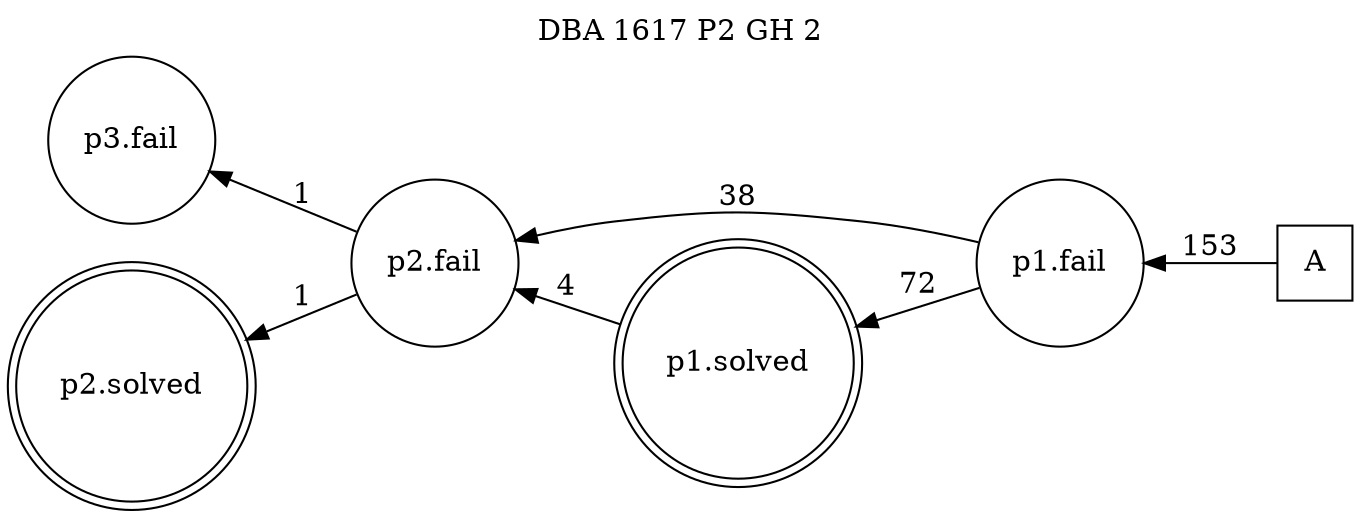 digraph DBA_1617_P2_GH_2_GOOD {
labelloc="tl"
label= " DBA 1617 P2 GH 2 "
rankdir="RL";
graph [ size=" 10 , 10 !"]

"A" [shape="square" label="A"]
"p1.fail" [shape="circle" label="p1.fail"]
"p2.fail" [shape="circle" label="p2.fail"]
"p1.solved" [shape="doublecircle" label="p1.solved"]
"p3.fail" [shape="circle" label="p3.fail"]
"p2.solved" [shape="doublecircle" label="p2.solved"]
"A" -> "p1.fail" [ label=153]
"p1.fail" -> "p2.fail" [ label=38]
"p1.fail" -> "p1.solved" [ label=72]
"p2.fail" -> "p3.fail" [ label=1]
"p2.fail" -> "p2.solved" [ label=1]
"p1.solved" -> "p2.fail" [ label=4]
}
